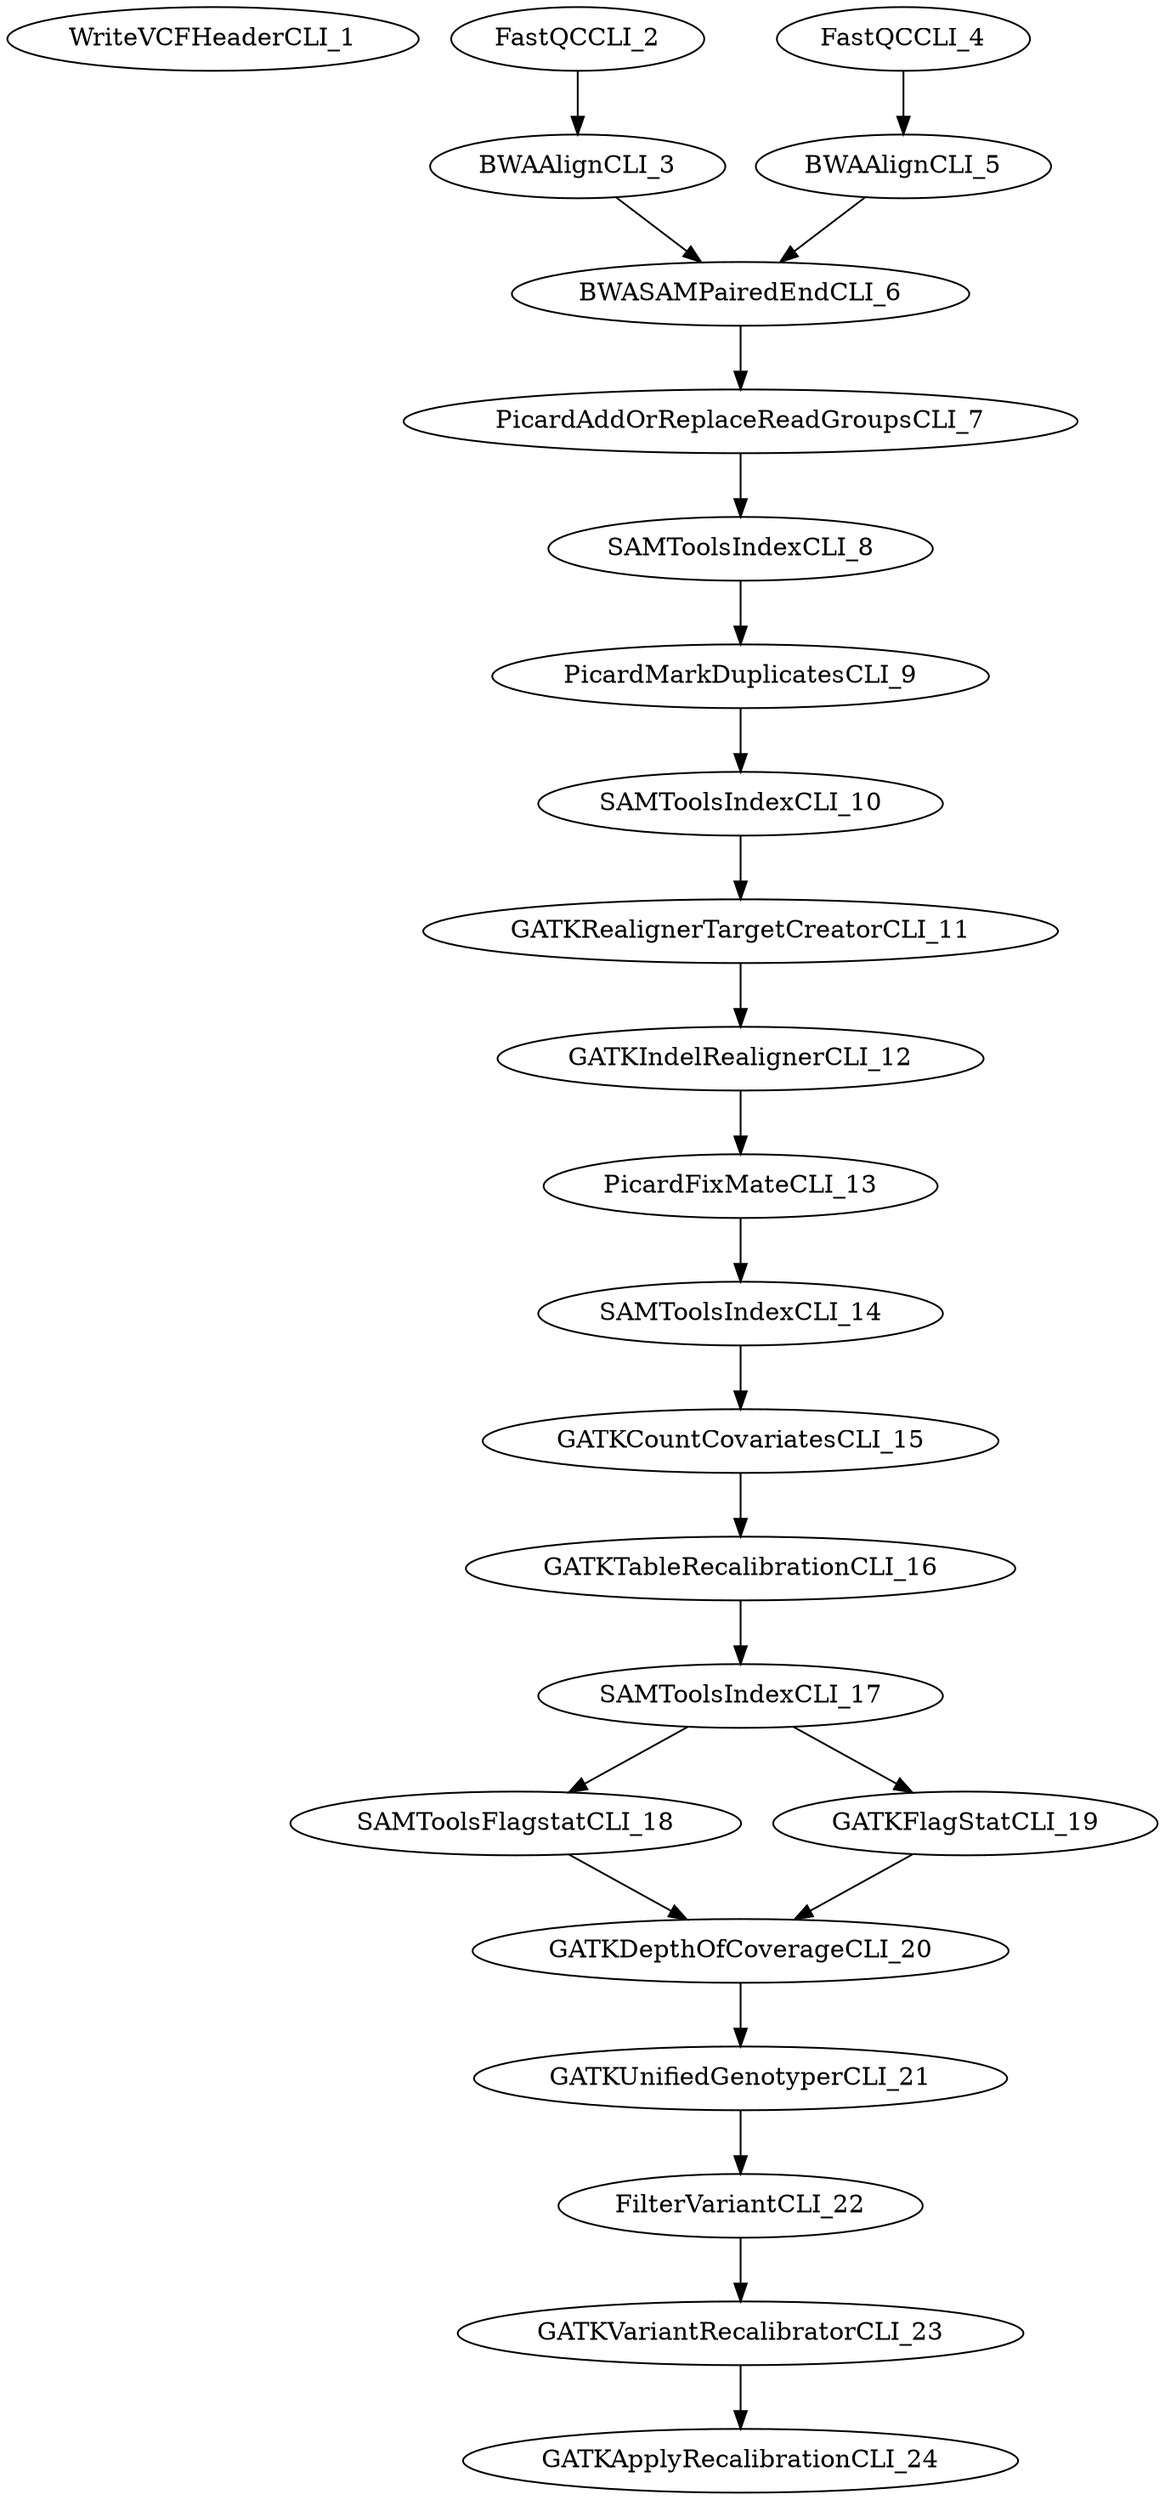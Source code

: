 digraph G {
  WriteVCFHeaderCLI_1 [ label="WriteVCFHeaderCLI_1" ];
  FastQCCLI_2 [ label="FastQCCLI_2" ];
  BWAAlignCLI_3 [ label="BWAAlignCLI_3" ];
  FastQCCLI_4 [ label="FastQCCLI_4" ];
  BWAAlignCLI_5 [ label="BWAAlignCLI_5" ];
  BWASAMPairedEndCLI_6 [ label="BWASAMPairedEndCLI_6" ];
  PicardAddOrReplaceReadGroupsCLI_7 [ label="PicardAddOrReplaceReadGroupsCLI_7" ];
  SAMToolsIndexCLI_8 [ label="SAMToolsIndexCLI_8" ];
  PicardMarkDuplicatesCLI_9 [ label="PicardMarkDuplicatesCLI_9" ];
  SAMToolsIndexCLI_10 [ label="SAMToolsIndexCLI_10" ];
  GATKRealignerTargetCreatorCLI_11 [ label="GATKRealignerTargetCreatorCLI_11" ];
  GATKIndelRealignerCLI_12 [ label="GATKIndelRealignerCLI_12" ];
  PicardFixMateCLI_13 [ label="PicardFixMateCLI_13" ];
  SAMToolsIndexCLI_14 [ label="SAMToolsIndexCLI_14" ];
  GATKCountCovariatesCLI_15 [ label="GATKCountCovariatesCLI_15" ];
  GATKTableRecalibrationCLI_16 [ label="GATKTableRecalibrationCLI_16" ];
  SAMToolsIndexCLI_17 [ label="SAMToolsIndexCLI_17" ];
  SAMToolsFlagstatCLI_18 [ label="SAMToolsFlagstatCLI_18" ];
  GATKFlagStatCLI_19 [ label="GATKFlagStatCLI_19" ];
  GATKDepthOfCoverageCLI_20 [ label="GATKDepthOfCoverageCLI_20" ];
  GATKUnifiedGenotyperCLI_21 [ label="GATKUnifiedGenotyperCLI_21" ];
  FilterVariantCLI_22 [ label="FilterVariantCLI_22" ];
  GATKVariantRecalibratorCLI_23 [ label="GATKVariantRecalibratorCLI_23" ];
  GATKApplyRecalibrationCLI_24 [ label="GATKApplyRecalibrationCLI_24" ];
  FastQCCLI_2 -> BWAAlignCLI_3;
  FastQCCLI_4 -> BWAAlignCLI_5;
  BWAAlignCLI_3 -> BWASAMPairedEndCLI_6;
  BWAAlignCLI_5 -> BWASAMPairedEndCLI_6;
  BWASAMPairedEndCLI_6 -> PicardAddOrReplaceReadGroupsCLI_7;
  PicardAddOrReplaceReadGroupsCLI_7 -> SAMToolsIndexCLI_8;
  SAMToolsIndexCLI_8 -> PicardMarkDuplicatesCLI_9;
  PicardMarkDuplicatesCLI_9 -> SAMToolsIndexCLI_10;
  SAMToolsIndexCLI_10 -> GATKRealignerTargetCreatorCLI_11;
  GATKRealignerTargetCreatorCLI_11 -> GATKIndelRealignerCLI_12;
  GATKIndelRealignerCLI_12 -> PicardFixMateCLI_13;
  PicardFixMateCLI_13 -> SAMToolsIndexCLI_14;
  SAMToolsIndexCLI_14 -> GATKCountCovariatesCLI_15;
  GATKCountCovariatesCLI_15 -> GATKTableRecalibrationCLI_16;
  GATKTableRecalibrationCLI_16 -> SAMToolsIndexCLI_17;
  SAMToolsIndexCLI_17 -> SAMToolsFlagstatCLI_18;
  SAMToolsIndexCLI_17 -> GATKFlagStatCLI_19;
  SAMToolsFlagstatCLI_18 -> GATKDepthOfCoverageCLI_20;
  GATKFlagStatCLI_19 -> GATKDepthOfCoverageCLI_20;
  GATKDepthOfCoverageCLI_20 -> GATKUnifiedGenotyperCLI_21;
  GATKUnifiedGenotyperCLI_21 -> FilterVariantCLI_22;
  FilterVariantCLI_22 -> GATKVariantRecalibratorCLI_23;
  GATKVariantRecalibratorCLI_23 -> GATKApplyRecalibrationCLI_24;
}
